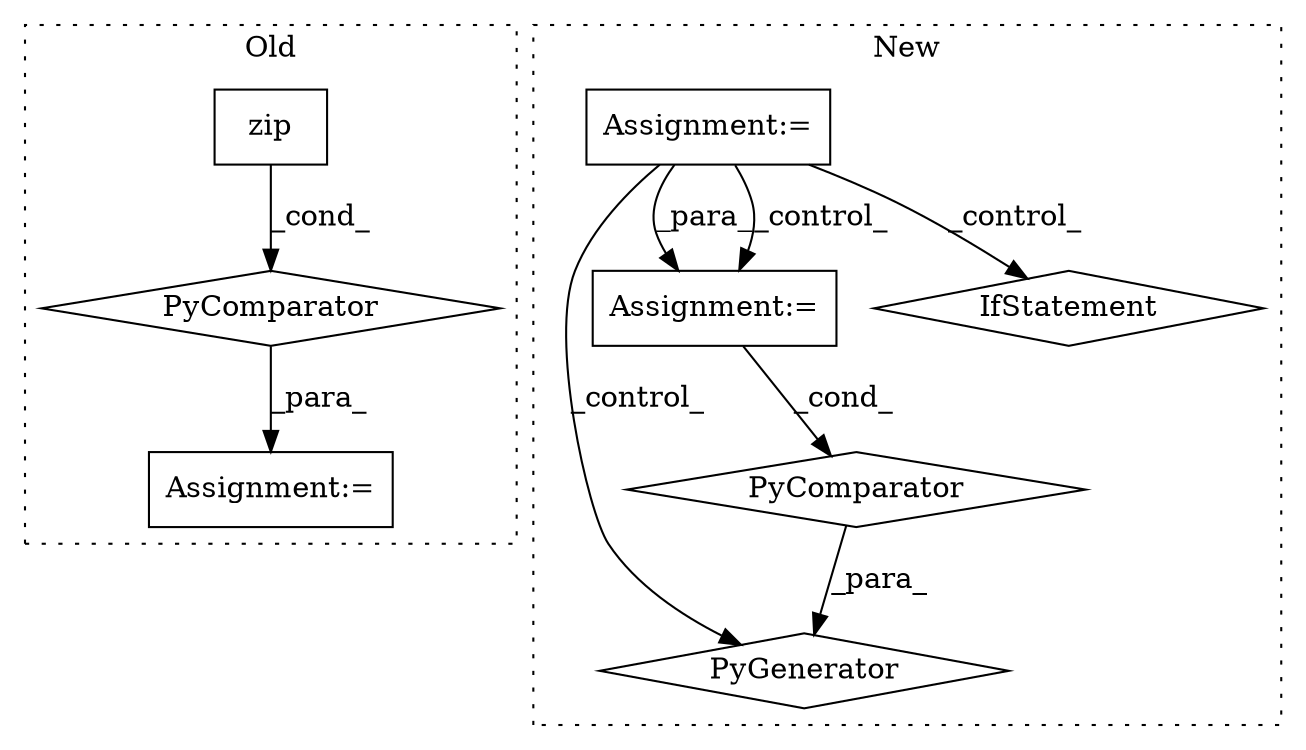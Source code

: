 digraph G {
subgraph cluster0 {
1 [label="zip" a="32" s="40684,40696" l="4,1" shape="box"];
5 [label="Assignment:=" a="7" s="40543" l="14" shape="box"];
6 [label="PyComparator" a="113" s="40813" l="46" shape="diamond"];
label = "Old";
style="dotted";
}
subgraph cluster1 {
2 [label="PyGenerator" a="107" s="40960" l="141" shape="diamond"];
3 [label="Assignment:=" a="7" s="41062" l="33" shape="box"];
4 [label="PyComparator" a="113" s="41062" l="33" shape="diamond"];
7 [label="Assignment:=" a="7" s="40636,40757" l="78,2" shape="box"];
8 [label="IfStatement" a="25" s="40876" l="21" shape="diamond"];
label = "New";
style="dotted";
}
1 -> 6 [label="_cond_"];
3 -> 4 [label="_cond_"];
4 -> 2 [label="_para_"];
6 -> 5 [label="_para_"];
7 -> 2 [label="_control_"];
7 -> 3 [label="_para_"];
7 -> 8 [label="_control_"];
7 -> 3 [label="_control_"];
}